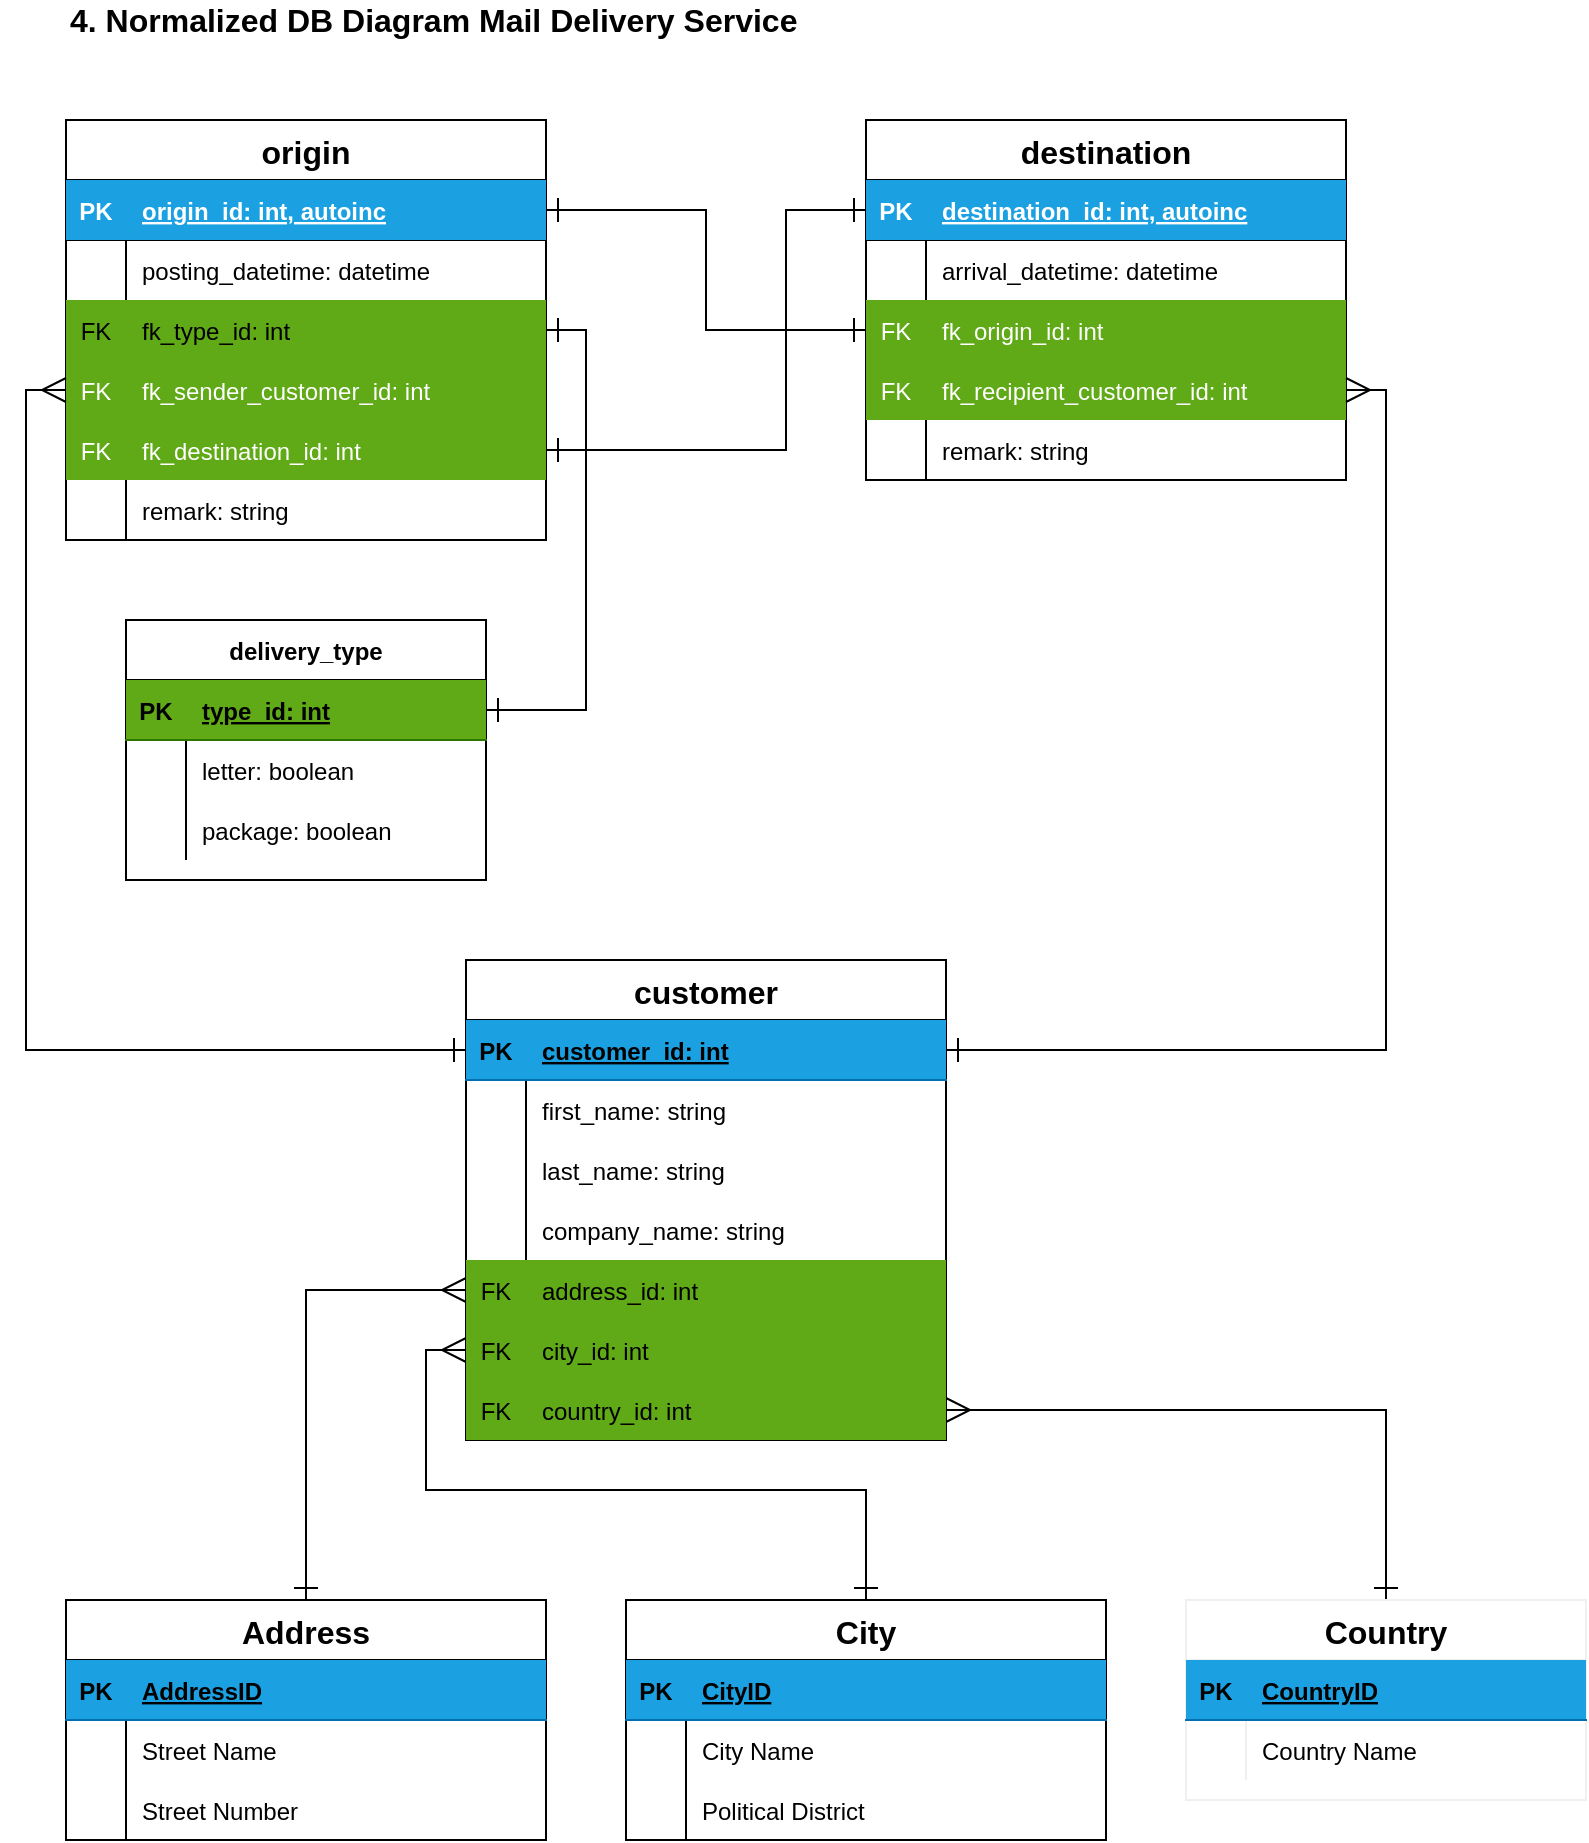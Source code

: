 <mxfile version="13.9.2" type="github">
  <diagram id="_-bA-3RpmDpL2thLnY7j" name="Page-1">
    <mxGraphModel dx="1038" dy="740" grid="1" gridSize="10" guides="1" tooltips="1" connect="1" arrows="1" fold="1" page="1" pageScale="1" pageWidth="850" pageHeight="1100" math="0" shadow="0">
      <root>
        <mxCell id="0" />
        <mxCell id="1" parent="0" />
        <mxCell id="2" value="4. Normalized DB Diagram Mail Delivery Service" style="text;html=1;strokeColor=none;fillColor=none;align=left;verticalAlign=middle;whiteSpace=wrap;rounded=0;fontStyle=1;fontSize=16;" parent="1" vertex="1">
          <mxGeometry x="40" y="20" width="380" height="20" as="geometry" />
        </mxCell>
        <mxCell id="7" value="origin" style="shape=table;startSize=30;container=1;collapsible=1;childLayout=tableLayout;fixedRows=1;rowLines=0;fontStyle=1;align=center;resizeLast=1;fontSize=16;" parent="1" vertex="1">
          <mxGeometry x="40" y="80" width="240" height="210" as="geometry" />
        </mxCell>
        <mxCell id="8" value="" style="shape=partialRectangle;collapsible=0;dropTarget=0;pointerEvents=0;fillColor=none;top=0;left=0;bottom=1;right=0;points=[[0,0.5],[1,0.5]];portConstraint=eastwest;" parent="7" vertex="1">
          <mxGeometry y="30" width="240" height="30" as="geometry" />
        </mxCell>
        <mxCell id="9" value="PK" style="shape=partialRectangle;connectable=0;fillColor=#1ba1e2;top=0;left=0;bottom=0;right=0;fontStyle=1;overflow=hidden;strokeColor=#006EAF;fontColor=#ffffff;" parent="8" vertex="1">
          <mxGeometry width="30" height="30" as="geometry" />
        </mxCell>
        <mxCell id="10" value="origin_id: int, autoinc" style="shape=partialRectangle;connectable=0;fillColor=#1ba1e2;top=0;left=0;bottom=0;right=0;align=left;spacingLeft=6;fontStyle=5;overflow=hidden;strokeColor=#006EAF;fontColor=#ffffff;" parent="8" vertex="1">
          <mxGeometry x="30" width="210" height="30" as="geometry" />
        </mxCell>
        <mxCell id="11" value="" style="shape=partialRectangle;collapsible=0;dropTarget=0;pointerEvents=0;fillColor=none;top=0;left=0;bottom=0;right=0;points=[[0,0.5],[1,0.5]];portConstraint=eastwest;" parent="7" vertex="1">
          <mxGeometry y="60" width="240" height="30" as="geometry" />
        </mxCell>
        <mxCell id="12" value="" style="shape=partialRectangle;connectable=0;fillColor=none;top=0;left=0;bottom=0;right=0;editable=1;overflow=hidden;" parent="11" vertex="1">
          <mxGeometry width="30" height="30" as="geometry" />
        </mxCell>
        <mxCell id="13" value="posting_datetime: datetime" style="shape=partialRectangle;connectable=0;fillColor=none;top=0;left=0;bottom=0;right=0;align=left;spacingLeft=6;overflow=hidden;" parent="11" vertex="1">
          <mxGeometry x="30" width="210" height="30" as="geometry" />
        </mxCell>
        <mxCell id="14" value="" style="shape=partialRectangle;collapsible=0;dropTarget=0;pointerEvents=0;fillColor=#60a917;top=0;left=0;bottom=0;right=0;points=[[0,0.5],[1,0.5]];portConstraint=eastwest;strokeColor=#2D7600;fontColor=#ffffff;" parent="7" vertex="1">
          <mxGeometry y="90" width="240" height="30" as="geometry" />
        </mxCell>
        <mxCell id="15" value="FK" style="shape=partialRectangle;connectable=0;fillColor=none;top=0;left=0;bottom=0;right=0;editable=1;overflow=hidden;" parent="14" vertex="1">
          <mxGeometry width="30" height="30" as="geometry" />
        </mxCell>
        <mxCell id="16" value="fk_type_id: int" style="shape=partialRectangle;connectable=0;fillColor=none;top=0;left=0;bottom=0;right=0;align=left;spacingLeft=6;overflow=hidden;" parent="14" vertex="1">
          <mxGeometry x="30" width="210" height="30" as="geometry" />
        </mxCell>
        <mxCell id="17" value="" style="shape=partialRectangle;collapsible=0;dropTarget=0;pointerEvents=0;fillColor=none;top=0;left=0;bottom=0;right=0;points=[[0,0.5],[1,0.5]];portConstraint=eastwest;" parent="7" vertex="1">
          <mxGeometry y="120" width="240" height="30" as="geometry" />
        </mxCell>
        <mxCell id="18" value="FK" style="shape=partialRectangle;connectable=0;fillColor=#60a917;top=0;left=0;bottom=0;right=0;editable=1;overflow=hidden;strokeColor=#2D7600;fontColor=#ffffff;" parent="17" vertex="1">
          <mxGeometry width="30" height="30" as="geometry" />
        </mxCell>
        <mxCell id="19" value="fk_sender_customer_id: int" style="shape=partialRectangle;connectable=0;fillColor=#60a917;top=0;left=0;bottom=0;right=0;align=left;spacingLeft=6;overflow=hidden;strokeColor=#2D7600;fontColor=#ffffff;" parent="17" vertex="1">
          <mxGeometry x="30" width="210" height="30" as="geometry" />
        </mxCell>
        <mxCell id="21" value="" style="shape=partialRectangle;collapsible=0;dropTarget=0;pointerEvents=0;fillColor=none;top=0;left=0;bottom=0;right=0;points=[[0,0.5],[1,0.5]];portConstraint=eastwest;" parent="7" vertex="1">
          <mxGeometry y="150" width="240" height="30" as="geometry" />
        </mxCell>
        <mxCell id="22" value="FK" style="shape=partialRectangle;connectable=0;fillColor=#60a917;top=0;left=0;bottom=0;right=0;editable=1;overflow=hidden;strokeColor=#2D7600;fontColor=#ffffff;" parent="21" vertex="1">
          <mxGeometry width="30" height="30" as="geometry" />
        </mxCell>
        <mxCell id="23" value="fk_destination_id: int" style="shape=partialRectangle;connectable=0;fillColor=#60a917;top=0;left=0;bottom=0;right=0;align=left;spacingLeft=6;overflow=hidden;strokeColor=#2D7600;fontColor=#ffffff;" parent="21" vertex="1">
          <mxGeometry x="30" width="210" height="30" as="geometry" />
        </mxCell>
        <mxCell id="116" value="" style="shape=partialRectangle;collapsible=0;dropTarget=0;pointerEvents=0;fillColor=none;top=0;left=0;bottom=0;right=0;points=[[0,0.5],[1,0.5]];portConstraint=eastwest;" parent="7" vertex="1">
          <mxGeometry y="180" width="240" height="30" as="geometry" />
        </mxCell>
        <mxCell id="117" value="" style="shape=partialRectangle;connectable=0;fillColor=none;top=0;left=0;bottom=0;right=0;editable=1;overflow=hidden;" parent="116" vertex="1">
          <mxGeometry width="30" height="30" as="geometry" />
        </mxCell>
        <mxCell id="118" value="remark: string" style="shape=partialRectangle;connectable=0;fillColor=none;top=0;left=0;bottom=0;right=0;align=left;spacingLeft=6;overflow=hidden;" parent="116" vertex="1">
          <mxGeometry x="30" width="210" height="30" as="geometry" />
        </mxCell>
        <mxCell id="33" value="destination" style="shape=table;startSize=30;container=1;collapsible=1;childLayout=tableLayout;fixedRows=1;rowLines=0;fontStyle=1;align=center;resizeLast=1;fontSize=16;" parent="1" vertex="1">
          <mxGeometry x="440" y="80" width="240" height="180" as="geometry" />
        </mxCell>
        <mxCell id="34" value="" style="shape=partialRectangle;collapsible=0;dropTarget=0;pointerEvents=0;fillColor=none;top=0;left=0;bottom=1;right=0;points=[[0,0.5],[1,0.5]];portConstraint=eastwest;" parent="33" vertex="1">
          <mxGeometry y="30" width="240" height="30" as="geometry" />
        </mxCell>
        <mxCell id="35" value="PK" style="shape=partialRectangle;connectable=0;fillColor=#1ba1e2;top=0;left=0;bottom=0;right=0;fontStyle=1;overflow=hidden;strokeColor=#006EAF;fontColor=#ffffff;" parent="34" vertex="1">
          <mxGeometry width="30" height="30" as="geometry" />
        </mxCell>
        <mxCell id="36" value="destination_id: int, autoinc" style="shape=partialRectangle;connectable=0;fillColor=#1ba1e2;top=0;left=0;bottom=0;right=0;align=left;spacingLeft=6;fontStyle=5;overflow=hidden;strokeColor=#006EAF;fontColor=#ffffff;" parent="34" vertex="1">
          <mxGeometry x="30" width="210" height="30" as="geometry" />
        </mxCell>
        <mxCell id="37" value="" style="shape=partialRectangle;collapsible=0;dropTarget=0;pointerEvents=0;fillColor=none;top=0;left=0;bottom=0;right=0;points=[[0,0.5],[1,0.5]];portConstraint=eastwest;" parent="33" vertex="1">
          <mxGeometry y="60" width="240" height="30" as="geometry" />
        </mxCell>
        <mxCell id="38" value="" style="shape=partialRectangle;connectable=0;fillColor=none;top=0;left=0;bottom=0;right=0;editable=1;overflow=hidden;" parent="37" vertex="1">
          <mxGeometry width="30" height="30" as="geometry" />
        </mxCell>
        <mxCell id="39" value="arrival_datetime: datetime" style="shape=partialRectangle;connectable=0;fillColor=none;top=0;left=0;bottom=0;right=0;align=left;spacingLeft=6;overflow=hidden;" parent="37" vertex="1">
          <mxGeometry x="30" width="210" height="30" as="geometry" />
        </mxCell>
        <mxCell id="43" value="" style="shape=partialRectangle;collapsible=0;dropTarget=0;pointerEvents=0;fillColor=none;top=0;left=0;bottom=0;right=0;points=[[0,0.5],[1,0.5]];portConstraint=eastwest;" parent="33" vertex="1">
          <mxGeometry y="90" width="240" height="30" as="geometry" />
        </mxCell>
        <mxCell id="44" value="FK" style="shape=partialRectangle;connectable=0;fillColor=#60a917;top=0;left=0;bottom=0;right=0;editable=1;overflow=hidden;strokeColor=#2D7600;fontColor=#ffffff;" parent="43" vertex="1">
          <mxGeometry width="30" height="30" as="geometry" />
        </mxCell>
        <mxCell id="45" value="fk_origin_id: int" style="shape=partialRectangle;connectable=0;fillColor=#60a917;top=0;left=0;bottom=0;right=0;align=left;spacingLeft=6;overflow=hidden;strokeColor=#2D7600;fontColor=#ffffff;" parent="43" vertex="1">
          <mxGeometry x="30" width="210" height="30" as="geometry" />
        </mxCell>
        <mxCell id="46" value="" style="shape=partialRectangle;collapsible=0;dropTarget=0;pointerEvents=0;fillColor=none;top=0;left=0;bottom=0;right=0;points=[[0,0.5],[1,0.5]];portConstraint=eastwest;" parent="33" vertex="1">
          <mxGeometry y="120" width="240" height="30" as="geometry" />
        </mxCell>
        <mxCell id="47" value="FK" style="shape=partialRectangle;connectable=0;fillColor=#60a917;top=0;left=0;bottom=0;right=0;editable=1;overflow=hidden;strokeColor=#2D7600;fontColor=#ffffff;" parent="46" vertex="1">
          <mxGeometry width="30" height="30" as="geometry" />
        </mxCell>
        <mxCell id="48" value="fk_recipient_customer_id: int" style="shape=partialRectangle;connectable=0;fillColor=#60a917;top=0;left=0;bottom=0;right=0;align=left;spacingLeft=6;overflow=hidden;strokeColor=#2D7600;fontColor=#ffffff;" parent="46" vertex="1">
          <mxGeometry x="30" width="210" height="30" as="geometry" />
        </mxCell>
        <mxCell id="122" value="" style="shape=partialRectangle;collapsible=0;dropTarget=0;pointerEvents=0;fillColor=none;top=0;left=0;bottom=0;right=0;points=[[0,0.5],[1,0.5]];portConstraint=eastwest;" parent="33" vertex="1">
          <mxGeometry y="150" width="240" height="30" as="geometry" />
        </mxCell>
        <mxCell id="123" value="" style="shape=partialRectangle;connectable=0;fillColor=none;top=0;left=0;bottom=0;right=0;editable=1;overflow=hidden;" parent="122" vertex="1">
          <mxGeometry width="30" height="30" as="geometry" />
        </mxCell>
        <mxCell id="124" value="remark: string" style="shape=partialRectangle;connectable=0;fillColor=none;top=0;left=0;bottom=0;right=0;align=left;spacingLeft=6;overflow=hidden;" parent="122" vertex="1">
          <mxGeometry x="30" width="210" height="30" as="geometry" />
        </mxCell>
        <mxCell id="144" style="edgeStyle=orthogonalEdgeStyle;rounded=0;orthogonalLoop=1;jettySize=auto;html=1;startArrow=ERone;startFill=0;startSize=10;endArrow=ERmany;endFill=0;endSize=10;fontSize=16;entryX=1;entryY=0.5;entryDx=0;entryDy=0;" parent="1" source="125" target="167" edge="1">
          <mxGeometry relative="1" as="geometry" />
        </mxCell>
        <mxCell id="142" style="edgeStyle=orthogonalEdgeStyle;rounded=0;orthogonalLoop=1;jettySize=auto;html=1;entryX=0;entryY=0.5;entryDx=0;entryDy=0;startArrow=ERone;startFill=0;startSize=10;endArrow=ERmany;endFill=0;endSize=10;fontSize=16;" parent="1" source="87" target="84" edge="1">
          <mxGeometry relative="1" as="geometry" />
        </mxCell>
        <mxCell id="145" style="edgeStyle=orthogonalEdgeStyle;rounded=0;orthogonalLoop=1;jettySize=auto;html=1;entryX=0;entryY=0.5;entryDx=0;entryDy=0;startArrow=ERone;startFill=0;startSize=10;endArrow=ERmany;endFill=0;endSize=10;fontSize=16;" parent="1" source="69" target="17" edge="1">
          <mxGeometry relative="1" as="geometry" />
        </mxCell>
        <mxCell id="146" style="edgeStyle=orthogonalEdgeStyle;rounded=0;orthogonalLoop=1;jettySize=auto;html=1;entryX=0;entryY=0.5;entryDx=0;entryDy=0;startArrow=ERone;startFill=0;startSize=10;endArrow=ERone;endFill=0;endSize=10;fontSize=16;" parent="1" source="21" target="34" edge="1">
          <mxGeometry relative="1" as="geometry">
            <Array as="points">
              <mxPoint x="400" y="245" />
              <mxPoint x="400" y="125" />
            </Array>
          </mxGeometry>
        </mxCell>
        <mxCell id="147" style="edgeStyle=orthogonalEdgeStyle;rounded=0;orthogonalLoop=1;jettySize=auto;html=1;entryX=1;entryY=0.5;entryDx=0;entryDy=0;startArrow=ERone;startFill=0;startSize=10;endArrow=ERmany;endFill=0;endSize=10;fontSize=16;" parent="1" source="69" target="46" edge="1">
          <mxGeometry relative="1" as="geometry" />
        </mxCell>
        <mxCell id="149" style="edgeStyle=orthogonalEdgeStyle;rounded=0;orthogonalLoop=1;jettySize=auto;html=1;entryX=1;entryY=0.5;entryDx=0;entryDy=0;startArrow=ERone;startFill=0;startSize=10;endArrow=ERone;endFill=0;endSize=10;fontSize=16;" parent="1" source="43" target="8" edge="1">
          <mxGeometry relative="1" as="geometry" />
        </mxCell>
        <mxCell id="150" value="delivery_type" style="shape=table;startSize=30;container=1;collapsible=1;childLayout=tableLayout;fixedRows=1;rowLines=0;fontStyle=1;align=center;resizeLast=1;" parent="1" vertex="1">
          <mxGeometry x="70" y="330" width="180" height="130" as="geometry" />
        </mxCell>
        <mxCell id="151" value="" style="shape=partialRectangle;collapsible=0;dropTarget=0;pointerEvents=0;fillColor=#60a917;top=0;left=0;bottom=1;right=0;points=[[0,0.5],[1,0.5]];portConstraint=eastwest;strokeColor=#2D7600;fontColor=#ffffff;" parent="150" vertex="1">
          <mxGeometry y="30" width="180" height="30" as="geometry" />
        </mxCell>
        <mxCell id="152" value="PK" style="shape=partialRectangle;connectable=0;fillColor=none;top=0;left=0;bottom=0;right=0;fontStyle=1;overflow=hidden;" parent="151" vertex="1">
          <mxGeometry width="30" height="30" as="geometry" />
        </mxCell>
        <mxCell id="153" value="type_id: int" style="shape=partialRectangle;connectable=0;fillColor=none;top=0;left=0;bottom=0;right=0;align=left;spacingLeft=6;fontStyle=5;overflow=hidden;" parent="151" vertex="1">
          <mxGeometry x="30" width="150" height="30" as="geometry" />
        </mxCell>
        <mxCell id="154" value="" style="shape=partialRectangle;collapsible=0;dropTarget=0;pointerEvents=0;fillColor=none;top=0;left=0;bottom=0;right=0;points=[[0,0.5],[1,0.5]];portConstraint=eastwest;" parent="150" vertex="1">
          <mxGeometry y="60" width="180" height="30" as="geometry" />
        </mxCell>
        <mxCell id="155" value="" style="shape=partialRectangle;connectable=0;fillColor=none;top=0;left=0;bottom=0;right=0;editable=1;overflow=hidden;" parent="154" vertex="1">
          <mxGeometry width="30" height="30" as="geometry" />
        </mxCell>
        <mxCell id="156" value="letter: boolean" style="shape=partialRectangle;connectable=0;fillColor=none;top=0;left=0;bottom=0;right=0;align=left;spacingLeft=6;overflow=hidden;" parent="154" vertex="1">
          <mxGeometry x="30" width="150" height="30" as="geometry" />
        </mxCell>
        <mxCell id="157" value="" style="shape=partialRectangle;collapsible=0;dropTarget=0;pointerEvents=0;fillColor=none;top=0;left=0;bottom=0;right=0;points=[[0,0.5],[1,0.5]];portConstraint=eastwest;" parent="150" vertex="1">
          <mxGeometry y="90" width="180" height="30" as="geometry" />
        </mxCell>
        <mxCell id="158" value="" style="shape=partialRectangle;connectable=0;fillColor=none;top=0;left=0;bottom=0;right=0;editable=1;overflow=hidden;" parent="157" vertex="1">
          <mxGeometry width="30" height="30" as="geometry" />
        </mxCell>
        <mxCell id="159" value="package: boolean" style="shape=partialRectangle;connectable=0;fillColor=none;top=0;left=0;bottom=0;right=0;align=left;spacingLeft=6;overflow=hidden;" parent="157" vertex="1">
          <mxGeometry x="30" width="150" height="30" as="geometry" />
        </mxCell>
        <mxCell id="163" style="edgeStyle=orthogonalEdgeStyle;rounded=0;orthogonalLoop=1;jettySize=auto;html=1;entryX=1;entryY=0.5;entryDx=0;entryDy=0;exitX=1;exitY=0.5;exitDx=0;exitDy=0;startArrow=ERone;startFill=0;endArrow=ERone;endFill=0;jumpSize=6;endSize=10;startSize=10;" parent="1" source="151" target="14" edge="1">
          <mxGeometry relative="1" as="geometry">
            <Array as="points">
              <mxPoint x="300" y="375" />
              <mxPoint x="300" y="185" />
            </Array>
          </mxGeometry>
        </mxCell>
        <mxCell id="170" style="edgeStyle=orthogonalEdgeStyle;rounded=0;jumpSize=6;orthogonalLoop=1;jettySize=auto;html=1;entryX=0;entryY=0.5;entryDx=0;entryDy=0;startArrow=ERone;startFill=0;startSize=10;endArrow=ERmany;endFill=0;endSize=10;" parent="1" source="103" target="164" edge="1">
          <mxGeometry relative="1" as="geometry" />
        </mxCell>
        <mxCell id="103" value="City" style="shape=table;startSize=30;container=1;collapsible=1;childLayout=tableLayout;fixedRows=1;rowLines=0;fontStyle=1;align=center;resizeLast=1;fontSize=16;" parent="1" vertex="1">
          <mxGeometry x="320" y="820" width="240" height="120" as="geometry" />
        </mxCell>
        <mxCell id="104" value="" style="shape=partialRectangle;collapsible=0;dropTarget=0;pointerEvents=0;fillColor=#1ba1e2;top=0;left=0;bottom=1;right=0;points=[[0,0.5],[1,0.5]];portConstraint=eastwest;strokeColor=#006EAF;fontColor=#ffffff;" parent="103" vertex="1">
          <mxGeometry y="30" width="240" height="30" as="geometry" />
        </mxCell>
        <mxCell id="105" value="PK" style="shape=partialRectangle;connectable=0;fillColor=none;top=0;left=0;bottom=0;right=0;fontStyle=1;overflow=hidden;" parent="104" vertex="1">
          <mxGeometry width="30" height="30" as="geometry" />
        </mxCell>
        <mxCell id="106" value="CityID" style="shape=partialRectangle;connectable=0;fillColor=none;top=0;left=0;bottom=0;right=0;align=left;spacingLeft=6;fontStyle=5;overflow=hidden;" parent="104" vertex="1">
          <mxGeometry x="30" width="210" height="30" as="geometry" />
        </mxCell>
        <mxCell id="107" value="" style="shape=partialRectangle;collapsible=0;dropTarget=0;pointerEvents=0;fillColor=none;top=0;left=0;bottom=0;right=0;points=[[0,0.5],[1,0.5]];portConstraint=eastwest;" parent="103" vertex="1">
          <mxGeometry y="60" width="240" height="30" as="geometry" />
        </mxCell>
        <mxCell id="108" value="" style="shape=partialRectangle;connectable=0;fillColor=none;top=0;left=0;bottom=0;right=0;editable=1;overflow=hidden;" parent="107" vertex="1">
          <mxGeometry width="30" height="30" as="geometry" />
        </mxCell>
        <mxCell id="109" value="City Name" style="shape=partialRectangle;connectable=0;fillColor=none;top=0;left=0;bottom=0;right=0;align=left;spacingLeft=6;overflow=hidden;" parent="107" vertex="1">
          <mxGeometry x="30" width="210" height="30" as="geometry" />
        </mxCell>
        <mxCell id="110" value="" style="shape=partialRectangle;collapsible=0;dropTarget=0;pointerEvents=0;fillColor=none;top=0;left=0;bottom=0;right=0;points=[[0,0.5],[1,0.5]];portConstraint=eastwest;" parent="103" vertex="1">
          <mxGeometry y="90" width="240" height="30" as="geometry" />
        </mxCell>
        <mxCell id="111" value="" style="shape=partialRectangle;connectable=0;fillColor=none;top=0;left=0;bottom=0;right=0;editable=1;overflow=hidden;" parent="110" vertex="1">
          <mxGeometry width="30" height="30" as="geometry" />
        </mxCell>
        <mxCell id="112" value="Political District" style="shape=partialRectangle;connectable=0;fillColor=none;top=0;left=0;bottom=0;right=0;align=left;spacingLeft=6;overflow=hidden;" parent="110" vertex="1">
          <mxGeometry x="30" width="210" height="30" as="geometry" />
        </mxCell>
        <mxCell id="125" value="Country" style="shape=table;startSize=30;container=1;collapsible=1;childLayout=tableLayout;fixedRows=1;rowLines=0;fontStyle=1;align=center;resizeLast=1;strokeColor=#F0F0F0;fontSize=16;" parent="1" vertex="1">
          <mxGeometry x="600" y="820" width="200" height="100" as="geometry" />
        </mxCell>
        <mxCell id="126" value="" style="shape=partialRectangle;collapsible=0;dropTarget=0;pointerEvents=0;fillColor=#1ba1e2;top=0;left=0;bottom=1;right=0;points=[[0,0.5],[1,0.5]];portConstraint=eastwest;strokeColor=#006EAF;fontColor=#ffffff;" parent="125" vertex="1">
          <mxGeometry y="30" width="200" height="30" as="geometry" />
        </mxCell>
        <mxCell id="127" value="PK" style="shape=partialRectangle;connectable=0;fillColor=none;top=0;left=0;bottom=0;right=0;fontStyle=1;overflow=hidden;" parent="126" vertex="1">
          <mxGeometry width="30" height="30" as="geometry" />
        </mxCell>
        <mxCell id="128" value="CountryID" style="shape=partialRectangle;connectable=0;fillColor=none;top=0;left=0;bottom=0;right=0;align=left;spacingLeft=6;fontStyle=5;overflow=hidden;" parent="126" vertex="1">
          <mxGeometry x="30" width="170" height="30" as="geometry" />
        </mxCell>
        <mxCell id="129" value="" style="shape=partialRectangle;collapsible=0;dropTarget=0;pointerEvents=0;fillColor=none;top=0;left=0;bottom=0;right=0;points=[[0,0.5],[1,0.5]];portConstraint=eastwest;" parent="125" vertex="1">
          <mxGeometry y="60" width="200" height="30" as="geometry" />
        </mxCell>
        <mxCell id="130" value="" style="shape=partialRectangle;connectable=0;fillColor=none;top=0;left=0;bottom=0;right=0;editable=1;overflow=hidden;" parent="129" vertex="1">
          <mxGeometry width="30" height="30" as="geometry" />
        </mxCell>
        <mxCell id="131" value="Country Name" style="shape=partialRectangle;connectable=0;fillColor=none;top=0;left=0;bottom=0;right=0;align=left;spacingLeft=6;overflow=hidden;" parent="129" vertex="1">
          <mxGeometry x="30" width="170" height="30" as="geometry" />
        </mxCell>
        <mxCell id="87" value="Address" style="shape=table;startSize=30;container=1;collapsible=1;childLayout=tableLayout;fixedRows=1;rowLines=0;fontStyle=1;align=center;resizeLast=1;fontSize=16;" parent="1" vertex="1">
          <mxGeometry x="40" y="820" width="240" height="120" as="geometry" />
        </mxCell>
        <mxCell id="88" value="" style="shape=partialRectangle;collapsible=0;dropTarget=0;pointerEvents=0;fillColor=#1ba1e2;top=0;left=0;bottom=1;right=0;points=[[0,0.5],[1,0.5]];portConstraint=eastwest;strokeColor=#006EAF;fontColor=#ffffff;" parent="87" vertex="1">
          <mxGeometry y="30" width="240" height="30" as="geometry" />
        </mxCell>
        <mxCell id="89" value="PK" style="shape=partialRectangle;connectable=0;fillColor=none;top=0;left=0;bottom=0;right=0;fontStyle=1;overflow=hidden;" parent="88" vertex="1">
          <mxGeometry width="30" height="30" as="geometry" />
        </mxCell>
        <mxCell id="90" value="AddressID" style="shape=partialRectangle;connectable=0;fillColor=none;top=0;left=0;bottom=0;right=0;align=left;spacingLeft=6;fontStyle=5;overflow=hidden;" parent="88" vertex="1">
          <mxGeometry x="30" width="210" height="30" as="geometry" />
        </mxCell>
        <mxCell id="91" value="" style="shape=partialRectangle;collapsible=0;dropTarget=0;pointerEvents=0;fillColor=none;top=0;left=0;bottom=0;right=0;points=[[0,0.5],[1,0.5]];portConstraint=eastwest;" parent="87" vertex="1">
          <mxGeometry y="60" width="240" height="30" as="geometry" />
        </mxCell>
        <mxCell id="92" value="" style="shape=partialRectangle;connectable=0;fillColor=none;top=0;left=0;bottom=0;right=0;editable=1;overflow=hidden;" parent="91" vertex="1">
          <mxGeometry width="30" height="30" as="geometry" />
        </mxCell>
        <mxCell id="93" value="Street Name" style="shape=partialRectangle;connectable=0;fillColor=none;top=0;left=0;bottom=0;right=0;align=left;spacingLeft=6;overflow=hidden;" parent="91" vertex="1">
          <mxGeometry x="30" width="210" height="30" as="geometry" />
        </mxCell>
        <mxCell id="94" value="" style="shape=partialRectangle;collapsible=0;dropTarget=0;pointerEvents=0;fillColor=none;top=0;left=0;bottom=0;right=0;points=[[0,0.5],[1,0.5]];portConstraint=eastwest;" parent="87" vertex="1">
          <mxGeometry y="90" width="240" height="30" as="geometry" />
        </mxCell>
        <mxCell id="95" value="" style="shape=partialRectangle;connectable=0;fillColor=none;top=0;left=0;bottom=0;right=0;editable=1;overflow=hidden;" parent="94" vertex="1">
          <mxGeometry width="30" height="30" as="geometry" />
        </mxCell>
        <mxCell id="96" value="Street Number" style="shape=partialRectangle;connectable=0;fillColor=none;top=0;left=0;bottom=0;right=0;align=left;spacingLeft=6;overflow=hidden;" parent="94" vertex="1">
          <mxGeometry x="30" width="210" height="30" as="geometry" />
        </mxCell>
        <mxCell id="68" value="customer" style="shape=table;startSize=30;container=1;collapsible=1;childLayout=tableLayout;fixedRows=1;rowLines=0;fontStyle=1;align=center;resizeLast=1;fontSize=16;" parent="1" vertex="1">
          <mxGeometry x="240" y="500" width="240" height="240" as="geometry" />
        </mxCell>
        <mxCell id="69" value="" style="shape=partialRectangle;collapsible=0;dropTarget=0;pointerEvents=0;fillColor=#1ba1e2;top=0;left=0;bottom=1;right=0;points=[[0,0.5],[1,0.5]];portConstraint=eastwest;strokeColor=#006EAF;fontColor=#ffffff;" parent="68" vertex="1">
          <mxGeometry y="30" width="240" height="30" as="geometry" />
        </mxCell>
        <mxCell id="70" value="PK" style="shape=partialRectangle;connectable=0;fillColor=none;top=0;left=0;bottom=0;right=0;fontStyle=1;overflow=hidden;" parent="69" vertex="1">
          <mxGeometry width="30" height="30" as="geometry" />
        </mxCell>
        <mxCell id="71" value="customer_id: int" style="shape=partialRectangle;connectable=0;fillColor=none;top=0;left=0;bottom=0;right=0;align=left;spacingLeft=6;fontStyle=5;overflow=hidden;" parent="69" vertex="1">
          <mxGeometry x="30" width="210" height="30" as="geometry" />
        </mxCell>
        <mxCell id="72" value="" style="shape=partialRectangle;collapsible=0;dropTarget=0;pointerEvents=0;fillColor=none;top=0;left=0;bottom=0;right=0;points=[[0,0.5],[1,0.5]];portConstraint=eastwest;" parent="68" vertex="1">
          <mxGeometry y="60" width="240" height="30" as="geometry" />
        </mxCell>
        <mxCell id="73" value="" style="shape=partialRectangle;connectable=0;fillColor=none;top=0;left=0;bottom=0;right=0;editable=1;overflow=hidden;" parent="72" vertex="1">
          <mxGeometry width="30" height="30" as="geometry" />
        </mxCell>
        <mxCell id="74" value="first_name: string" style="shape=partialRectangle;connectable=0;fillColor=none;top=0;left=0;bottom=0;right=0;align=left;spacingLeft=6;overflow=hidden;" parent="72" vertex="1">
          <mxGeometry x="30" width="210" height="30" as="geometry" />
        </mxCell>
        <mxCell id="75" value="" style="shape=partialRectangle;collapsible=0;dropTarget=0;pointerEvents=0;fillColor=none;top=0;left=0;bottom=0;right=0;points=[[0,0.5],[1,0.5]];portConstraint=eastwest;" parent="68" vertex="1">
          <mxGeometry y="90" width="240" height="30" as="geometry" />
        </mxCell>
        <mxCell id="76" value="" style="shape=partialRectangle;connectable=0;fillColor=none;top=0;left=0;bottom=0;right=0;editable=1;overflow=hidden;" parent="75" vertex="1">
          <mxGeometry width="30" height="30" as="geometry" />
        </mxCell>
        <mxCell id="77" value="last_name: string" style="shape=partialRectangle;connectable=0;fillColor=none;top=0;left=0;bottom=0;right=0;align=left;spacingLeft=6;overflow=hidden;" parent="75" vertex="1">
          <mxGeometry x="30" width="210" height="30" as="geometry" />
        </mxCell>
        <mxCell id="78" value="" style="shape=partialRectangle;collapsible=0;dropTarget=0;pointerEvents=0;top=0;left=0;bottom=0;right=0;points=[[0,0.5],[1,0.5]];portConstraint=eastwest;strokeColor=#2D7600;fontColor=#ffffff;fillColor=none;" parent="68" vertex="1">
          <mxGeometry y="120" width="240" height="30" as="geometry" />
        </mxCell>
        <mxCell id="79" value="" style="shape=partialRectangle;connectable=0;fillColor=none;top=0;left=0;bottom=0;right=0;editable=1;overflow=hidden;" parent="78" vertex="1">
          <mxGeometry width="30" height="30" as="geometry" />
        </mxCell>
        <mxCell id="80" value="company_name: string" style="shape=partialRectangle;connectable=0;fillColor=none;top=0;left=0;bottom=0;right=0;align=left;spacingLeft=6;overflow=hidden;" parent="78" vertex="1">
          <mxGeometry x="30" width="210" height="30" as="geometry" />
        </mxCell>
        <mxCell id="84" value="" style="shape=partialRectangle;collapsible=0;dropTarget=0;pointerEvents=0;top=0;left=0;bottom=0;right=0;points=[[0,0.5],[1,0.5]];portConstraint=eastwest;strokeColor=#2D7600;fontColor=#ffffff;fillColor=#60a917;" parent="68" vertex="1">
          <mxGeometry y="150" width="240" height="30" as="geometry" />
        </mxCell>
        <mxCell id="85" value="FK" style="shape=partialRectangle;connectable=0;fillColor=none;top=0;left=0;bottom=0;right=0;editable=1;overflow=hidden;" parent="84" vertex="1">
          <mxGeometry width="30" height="30" as="geometry" />
        </mxCell>
        <mxCell id="86" value="address_id: int" style="shape=partialRectangle;connectable=0;fillColor=none;top=0;left=0;bottom=0;right=0;align=left;spacingLeft=6;overflow=hidden;" parent="84" vertex="1">
          <mxGeometry x="30" width="210" height="30" as="geometry" />
        </mxCell>
        <mxCell id="164" value="" style="shape=partialRectangle;collapsible=0;dropTarget=0;pointerEvents=0;fillColor=#60a917;top=0;left=0;bottom=0;right=0;points=[[0,0.5],[1,0.5]];portConstraint=eastwest;strokeColor=#2D7600;fontColor=#ffffff;" parent="68" vertex="1">
          <mxGeometry y="180" width="240" height="30" as="geometry" />
        </mxCell>
        <mxCell id="165" value="FK" style="shape=partialRectangle;connectable=0;fillColor=none;top=0;left=0;bottom=0;right=0;editable=1;overflow=hidden;" parent="164" vertex="1">
          <mxGeometry width="30" height="30" as="geometry" />
        </mxCell>
        <mxCell id="166" value="city_id: int" style="shape=partialRectangle;connectable=0;fillColor=none;top=0;left=0;bottom=0;right=0;align=left;spacingLeft=6;overflow=hidden;" parent="164" vertex="1">
          <mxGeometry x="30" width="210" height="30" as="geometry" />
        </mxCell>
        <mxCell id="167" value="" style="shape=partialRectangle;collapsible=0;dropTarget=0;pointerEvents=0;fillColor=#60a917;top=0;left=0;bottom=0;right=0;points=[[0,0.5],[1,0.5]];portConstraint=eastwest;strokeColor=#2D7600;fontColor=#ffffff;" parent="68" vertex="1">
          <mxGeometry y="210" width="240" height="30" as="geometry" />
        </mxCell>
        <mxCell id="168" value="FK" style="shape=partialRectangle;connectable=0;fillColor=none;top=0;left=0;bottom=0;right=0;editable=1;overflow=hidden;" parent="167" vertex="1">
          <mxGeometry width="30" height="30" as="geometry" />
        </mxCell>
        <mxCell id="169" value="country_id: int" style="shape=partialRectangle;connectable=0;fillColor=none;top=0;left=0;bottom=0;right=0;align=left;spacingLeft=6;overflow=hidden;" parent="167" vertex="1">
          <mxGeometry x="30" width="210" height="30" as="geometry" />
        </mxCell>
      </root>
    </mxGraphModel>
  </diagram>
</mxfile>
